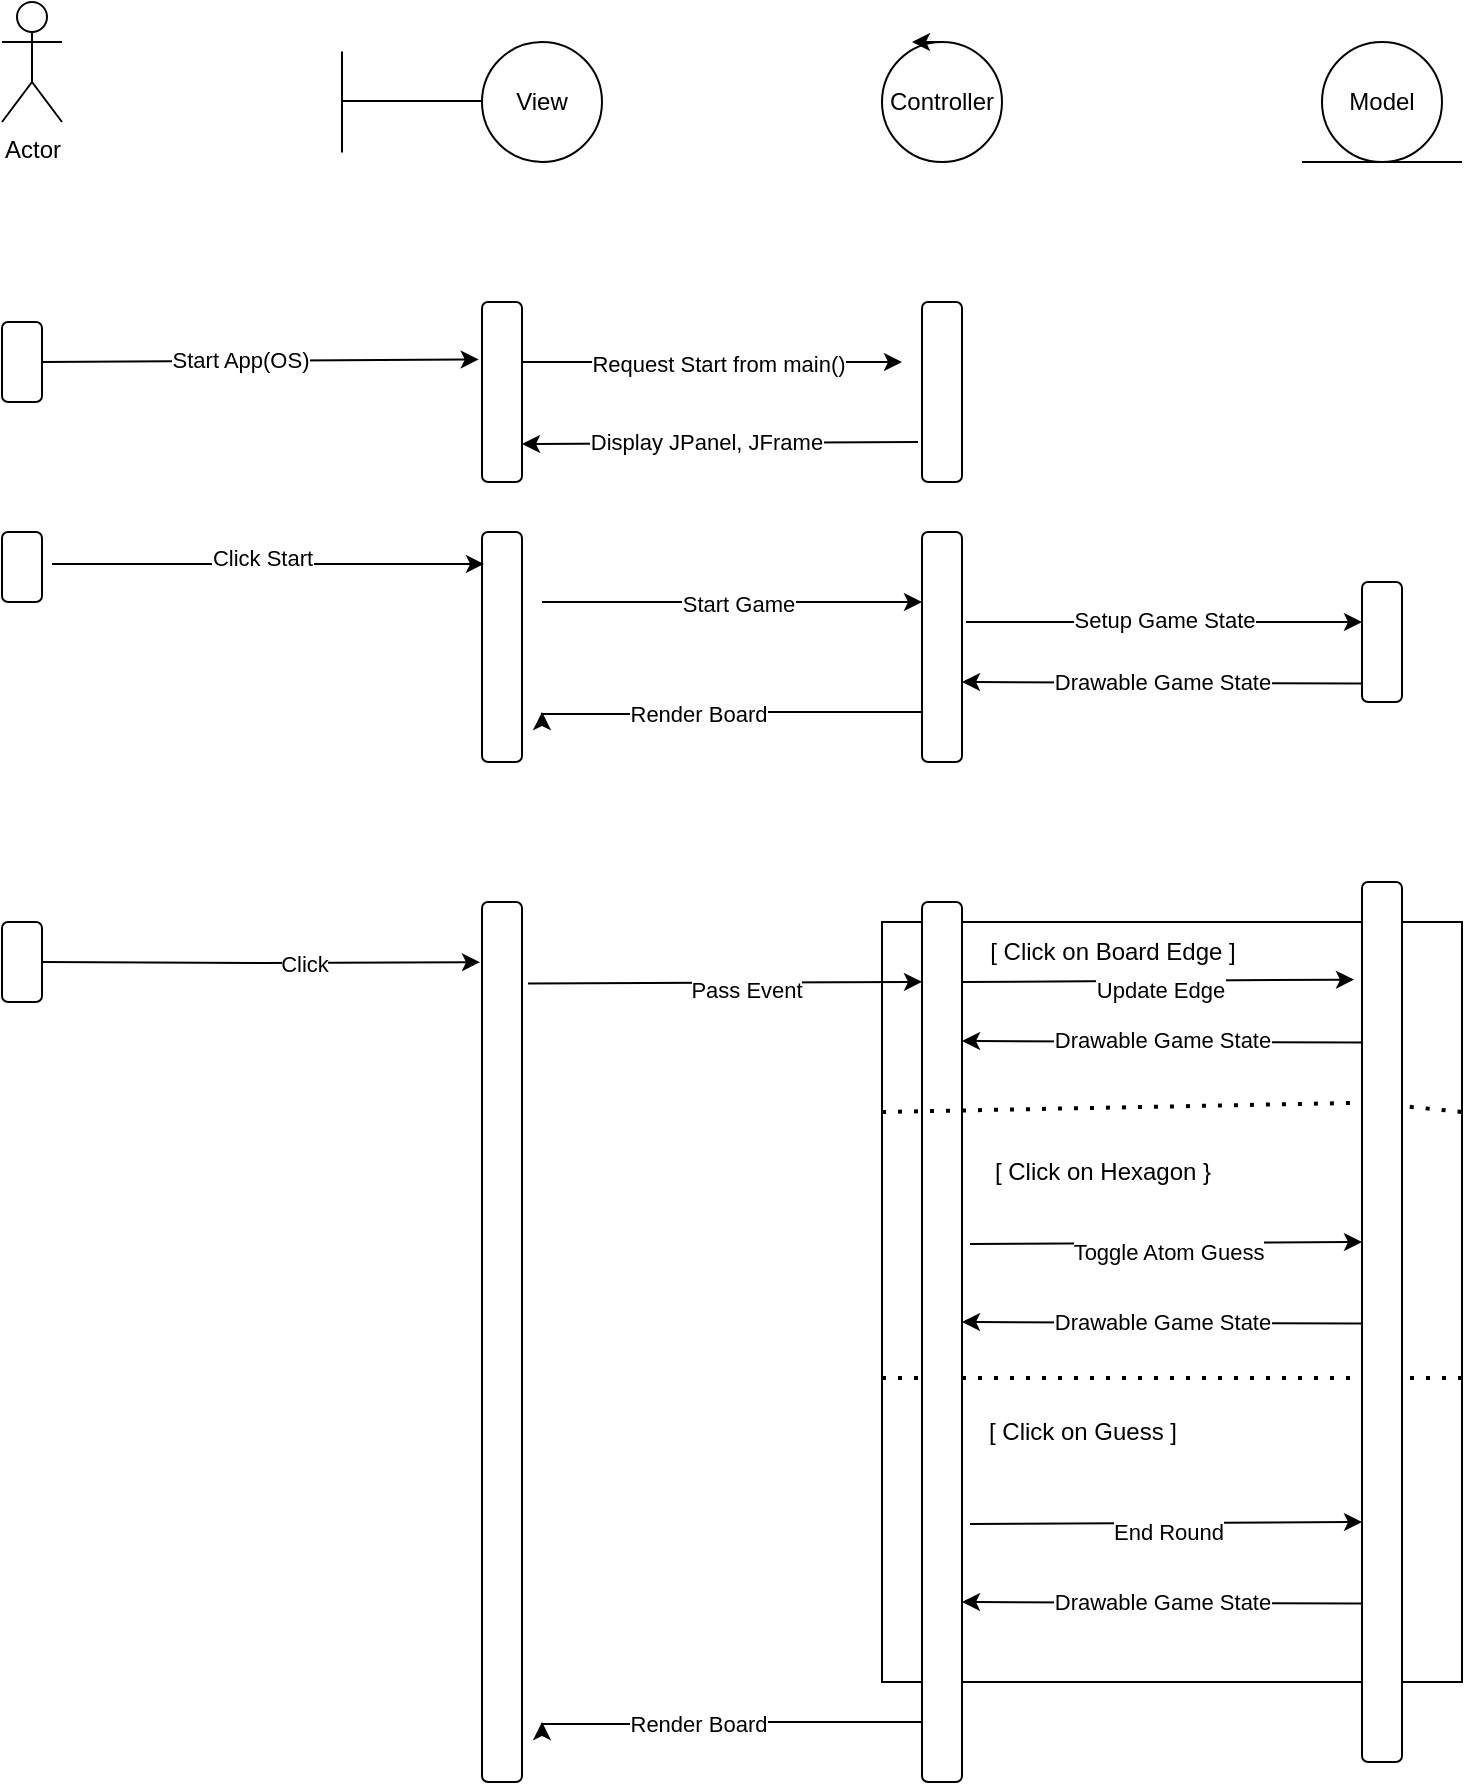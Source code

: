 <mxfile version="23.1.1" type="github">
  <diagram name="Page-1" id="0783ab3e-0a74-02c8-0abd-f7b4e66b4bec">
    <mxGraphModel dx="1434" dy="748" grid="1" gridSize="10" guides="1" tooltips="1" connect="1" arrows="1" fold="1" page="1" pageScale="1" pageWidth="850" pageHeight="1100" background="none" math="0" shadow="0">
      <root>
        <mxCell id="0" />
        <mxCell id="1" parent="0" />
        <mxCell id="0SJwV0g8CGnocQBkbz13-1" value="View" style="ellipse;whiteSpace=wrap;html=1;aspect=fixed;" parent="1" vertex="1">
          <mxGeometry x="270" y="80" width="60" height="60" as="geometry" />
        </mxCell>
        <mxCell id="0SJwV0g8CGnocQBkbz13-2" value="" style="endArrow=none;html=1;rounded=0;" parent="1" edge="1">
          <mxGeometry width="50" height="50" relative="1" as="geometry">
            <mxPoint x="200" y="109.5" as="sourcePoint" />
            <mxPoint x="270" y="109.5" as="targetPoint" />
          </mxGeometry>
        </mxCell>
        <mxCell id="0SJwV0g8CGnocQBkbz13-3" value="" style="endArrow=none;html=1;rounded=0;" parent="1" edge="1">
          <mxGeometry width="50" height="50" relative="1" as="geometry">
            <mxPoint x="200" y="84.75" as="sourcePoint" />
            <mxPoint x="200" y="135.25" as="targetPoint" />
          </mxGeometry>
        </mxCell>
        <mxCell id="0SJwV0g8CGnocQBkbz13-4" value="Controller" style="ellipse;whiteSpace=wrap;html=1;aspect=fixed;" parent="1" vertex="1">
          <mxGeometry x="470" y="80" width="60" height="60" as="geometry" />
        </mxCell>
        <mxCell id="0SJwV0g8CGnocQBkbz13-5" value="" style="endArrow=classic;html=1;rounded=0;" parent="1" edge="1">
          <mxGeometry width="50" height="50" relative="1" as="geometry">
            <mxPoint x="500" y="80" as="sourcePoint" />
            <mxPoint x="485" y="80" as="targetPoint" />
          </mxGeometry>
        </mxCell>
        <mxCell id="0SJwV0g8CGnocQBkbz13-6" value="Model" style="ellipse;whiteSpace=wrap;html=1;aspect=fixed;" parent="1" vertex="1">
          <mxGeometry x="690" y="80" width="60" height="60" as="geometry" />
        </mxCell>
        <mxCell id="0SJwV0g8CGnocQBkbz13-7" value="" style="endArrow=none;html=1;rounded=0;" parent="1" edge="1">
          <mxGeometry width="50" height="50" relative="1" as="geometry">
            <mxPoint x="680" y="140" as="sourcePoint" />
            <mxPoint x="760" y="140" as="targetPoint" />
          </mxGeometry>
        </mxCell>
        <mxCell id="0SJwV0g8CGnocQBkbz13-9" value="Actor" style="shape=umlActor;verticalLabelPosition=bottom;verticalAlign=top;html=1;" parent="1" vertex="1">
          <mxGeometry x="30" y="60" width="30" height="60" as="geometry" />
        </mxCell>
        <mxCell id="0SJwV0g8CGnocQBkbz13-10" value="" style="rounded=1;whiteSpace=wrap;html=1;" parent="1" vertex="1">
          <mxGeometry x="30" y="220" width="20" height="40" as="geometry" />
        </mxCell>
        <mxCell id="PHyB6LSXmocIQJ1nIGdY-13" style="edgeStyle=orthogonalEdgeStyle;rounded=0;orthogonalLoop=1;jettySize=auto;html=1;exitX=1.1;exitY=0.391;exitDx=0;exitDy=0;exitPerimeter=0;" parent="1" source="0os6ojd2CrY8je5XpONj-28" edge="1">
          <mxGeometry relative="1" as="geometry">
            <Array as="points" />
            <mxPoint x="420" y="370" as="sourcePoint" />
            <mxPoint x="710" y="370" as="targetPoint" />
          </mxGeometry>
        </mxCell>
        <mxCell id="PHyB6LSXmocIQJ1nIGdY-14" value="Setup Game State" style="edgeLabel;html=1;align=center;verticalAlign=middle;resizable=0;points=[];" parent="PHyB6LSXmocIQJ1nIGdY-13" vertex="1" connectable="0">
          <mxGeometry x="-0.461" y="-1" relative="1" as="geometry">
            <mxPoint x="45" y="-2" as="offset" />
          </mxGeometry>
        </mxCell>
        <mxCell id="PHyB6LSXmocIQJ1nIGdY-18" style="edgeStyle=orthogonalEdgeStyle;rounded=0;orthogonalLoop=1;jettySize=auto;html=1;" parent="1" edge="1">
          <mxGeometry relative="1" as="geometry">
            <mxPoint x="300" y="415" as="targetPoint" />
            <Array as="points">
              <mxPoint x="400" y="415" />
              <mxPoint x="400" y="416" />
            </Array>
            <mxPoint x="490" y="415" as="sourcePoint" />
          </mxGeometry>
        </mxCell>
        <mxCell id="PHyB6LSXmocIQJ1nIGdY-19" value="Render Board" style="edgeLabel;html=1;align=center;verticalAlign=middle;resizable=0;points=[];" parent="PHyB6LSXmocIQJ1nIGdY-18" vertex="1" connectable="0">
          <mxGeometry x="0.176" relative="1" as="geometry">
            <mxPoint as="offset" />
          </mxGeometry>
        </mxCell>
        <mxCell id="0SJwV0g8CGnocQBkbz13-18" value="" style="endArrow=classic;html=1;rounded=0;entryX=-0.081;entryY=0.443;entryDx=0;entryDy=0;entryPerimeter=0;" parent="1" edge="1">
          <mxGeometry width="50" height="50" relative="1" as="geometry">
            <mxPoint x="50" y="240" as="sourcePoint" />
            <mxPoint x="268.38" y="238.73" as="targetPoint" />
          </mxGeometry>
        </mxCell>
        <mxCell id="0SJwV0g8CGnocQBkbz13-19" value="Start App(OS)" style="edgeLabel;html=1;align=center;verticalAlign=middle;resizable=0;points=[];" parent="0SJwV0g8CGnocQBkbz13-18" vertex="1" connectable="0">
          <mxGeometry x="-0.095" y="1" relative="1" as="geometry">
            <mxPoint as="offset" />
          </mxGeometry>
        </mxCell>
        <mxCell id="0SJwV0g8CGnocQBkbz13-22" value="" style="endArrow=classic;html=1;rounded=0;" parent="1" edge="1">
          <mxGeometry width="50" height="50" relative="1" as="geometry">
            <mxPoint x="290" y="240" as="sourcePoint" />
            <mxPoint x="480" y="240" as="targetPoint" />
          </mxGeometry>
        </mxCell>
        <mxCell id="0SJwV0g8CGnocQBkbz13-23" value="Request Start from main()" style="edgeLabel;html=1;align=center;verticalAlign=middle;resizable=0;points=[];" parent="0SJwV0g8CGnocQBkbz13-22" vertex="1" connectable="0">
          <mxGeometry x="0.024" y="-1" relative="1" as="geometry">
            <mxPoint as="offset" />
          </mxGeometry>
        </mxCell>
        <mxCell id="0SJwV0g8CGnocQBkbz13-28" value="" style="endArrow=classic;html=1;rounded=0;" parent="1" edge="1">
          <mxGeometry width="50" height="50" relative="1" as="geometry">
            <mxPoint x="488" y="280" as="sourcePoint" />
            <mxPoint x="290" y="281" as="targetPoint" />
          </mxGeometry>
        </mxCell>
        <mxCell id="0SJwV0g8CGnocQBkbz13-29" value="Display JPanel, JFrame" style="edgeLabel;html=1;align=center;verticalAlign=middle;resizable=0;points=[];" parent="0SJwV0g8CGnocQBkbz13-28" vertex="1" connectable="0">
          <mxGeometry x="0.07" y="-1" relative="1" as="geometry">
            <mxPoint as="offset" />
          </mxGeometry>
        </mxCell>
        <mxCell id="0SJwV0g8CGnocQBkbz13-30" value="" style="rounded=1;whiteSpace=wrap;html=1;" parent="1" vertex="1">
          <mxGeometry x="30" y="325" width="20" height="35" as="geometry" />
        </mxCell>
        <mxCell id="0SJwV0g8CGnocQBkbz13-31" value="" style="rounded=1;whiteSpace=wrap;html=1;" parent="1" vertex="1">
          <mxGeometry x="270" y="325" width="20" height="115" as="geometry" />
        </mxCell>
        <mxCell id="0SJwV0g8CGnocQBkbz13-32" value="" style="endArrow=classic;html=1;rounded=0;exitX=1.1;exitY=0.16;exitDx=0;exitDy=0;exitPerimeter=0;entryX=-0.1;entryY=0.145;entryDx=0;entryDy=0;entryPerimeter=0;" parent="1" edge="1">
          <mxGeometry width="50" height="50" relative="1" as="geometry">
            <mxPoint x="55" y="341" as="sourcePoint" />
            <mxPoint x="271" y="340.95" as="targetPoint" />
          </mxGeometry>
        </mxCell>
        <mxCell id="PHyB6LSXmocIQJ1nIGdY-10" value="&lt;div&gt;Click Start&lt;/div&gt;" style="edgeLabel;html=1;align=center;verticalAlign=middle;resizable=0;points=[];" parent="0SJwV0g8CGnocQBkbz13-32" vertex="1" connectable="0">
          <mxGeometry x="-0.028" y="3" relative="1" as="geometry">
            <mxPoint as="offset" />
          </mxGeometry>
        </mxCell>
        <mxCell id="PHyB6LSXmocIQJ1nIGdY-22" style="edgeStyle=orthogonalEdgeStyle;rounded=0;orthogonalLoop=1;jettySize=auto;html=1;entryX=-0.05;entryY=0.093;entryDx=0;entryDy=0;entryPerimeter=0;" parent="1" edge="1">
          <mxGeometry relative="1" as="geometry">
            <mxPoint x="50" y="540" as="sourcePoint" />
            <mxPoint x="269" y="540.105" as="targetPoint" />
          </mxGeometry>
        </mxCell>
        <mxCell id="PHyB6LSXmocIQJ1nIGdY-23" value="Click" style="edgeLabel;html=1;align=center;verticalAlign=middle;resizable=0;points=[];" parent="PHyB6LSXmocIQJ1nIGdY-22" vertex="1" connectable="0">
          <mxGeometry x="0.196" relative="1" as="geometry">
            <mxPoint as="offset" />
          </mxGeometry>
        </mxCell>
        <mxCell id="PHyB6LSXmocIQJ1nIGdY-27" value="" style="endArrow=classic;html=1;rounded=0;exitX=1.15;exitY=0.115;exitDx=0;exitDy=0;exitPerimeter=0;entryX=0.48;entryY=0.163;entryDx=0;entryDy=0;entryPerimeter=0;" parent="1" edge="1">
          <mxGeometry width="50" height="50" relative="1" as="geometry">
            <mxPoint x="293" y="550.775" as="sourcePoint" />
            <mxPoint x="490" y="549.935" as="targetPoint" />
          </mxGeometry>
        </mxCell>
        <mxCell id="PHyB6LSXmocIQJ1nIGdY-29" value="Pass Event" style="edgeLabel;html=1;align=center;verticalAlign=middle;resizable=0;points=[];" parent="PHyB6LSXmocIQJ1nIGdY-27" vertex="1" connectable="0">
          <mxGeometry x="0.102" y="-3" relative="1" as="geometry">
            <mxPoint as="offset" />
          </mxGeometry>
        </mxCell>
        <mxCell id="PHyB6LSXmocIQJ1nIGdY-28" value="[ Click on Board Edge ]" style="text;html=1;align=center;verticalAlign=middle;resizable=0;points=[];autosize=1;strokeColor=none;fillColor=none;" parent="1" vertex="1">
          <mxGeometry x="510" y="520" width="150" height="30" as="geometry" />
        </mxCell>
        <mxCell id="PHyB6LSXmocIQJ1nIGdY-32" value="" style="rounded=0;whiteSpace=wrap;html=1;fillColor=none;" parent="1" vertex="1">
          <mxGeometry x="470" y="520" width="290" height="380" as="geometry" />
        </mxCell>
        <mxCell id="PHyB6LSXmocIQJ1nIGdY-31" value="" style="endArrow=classic;html=1;rounded=0;entryX=-0.2;entryY=0.46;entryDx=0;entryDy=0;entryPerimeter=0;" parent="1" edge="1">
          <mxGeometry width="50" height="50" relative="1" as="geometry">
            <mxPoint x="510" y="550" as="sourcePoint" />
            <mxPoint x="706" y="548.8" as="targetPoint" />
          </mxGeometry>
        </mxCell>
        <mxCell id="PHyB6LSXmocIQJ1nIGdY-33" value="Update Edge" style="edgeLabel;html=1;align=center;verticalAlign=middle;resizable=0;points=[];" parent="PHyB6LSXmocIQJ1nIGdY-31" vertex="1" connectable="0">
          <mxGeometry x="0.011" y="-4" relative="1" as="geometry">
            <mxPoint as="offset" />
          </mxGeometry>
        </mxCell>
        <mxCell id="0os6ojd2CrY8je5XpONj-5" value="" style="endArrow=classic;html=1;rounded=0;entryX=-0.2;entryY=0.46;entryDx=0;entryDy=0;entryPerimeter=0;" edge="1" parent="1">
          <mxGeometry width="50" height="50" relative="1" as="geometry">
            <mxPoint x="514" y="681" as="sourcePoint" />
            <mxPoint x="710" y="680" as="targetPoint" />
          </mxGeometry>
        </mxCell>
        <mxCell id="0os6ojd2CrY8je5XpONj-6" value="Toggle Atom Guess" style="edgeLabel;html=1;align=center;verticalAlign=middle;resizable=0;points=[];" vertex="1" connectable="0" parent="0os6ojd2CrY8je5XpONj-5">
          <mxGeometry x="0.011" y="-4" relative="1" as="geometry">
            <mxPoint as="offset" />
          </mxGeometry>
        </mxCell>
        <mxCell id="0os6ojd2CrY8je5XpONj-7" value="" style="endArrow=classic;html=1;rounded=0;entryX=-0.2;entryY=0.46;entryDx=0;entryDy=0;entryPerimeter=0;" edge="1" parent="1">
          <mxGeometry width="50" height="50" relative="1" as="geometry">
            <mxPoint x="514" y="821" as="sourcePoint" />
            <mxPoint x="710" y="820" as="targetPoint" />
          </mxGeometry>
        </mxCell>
        <mxCell id="0os6ojd2CrY8je5XpONj-8" value="End Round" style="edgeLabel;html=1;align=center;verticalAlign=middle;resizable=0;points=[];" vertex="1" connectable="0" parent="0os6ojd2CrY8je5XpONj-7">
          <mxGeometry x="0.011" y="-4" relative="1" as="geometry">
            <mxPoint as="offset" />
          </mxGeometry>
        </mxCell>
        <mxCell id="0os6ojd2CrY8je5XpONj-9" value="" style="endArrow=none;dashed=1;html=1;dashPattern=1 3;strokeWidth=2;rounded=0;exitX=0;exitY=0.25;exitDx=0;exitDy=0;entryX=1;entryY=0.25;entryDx=0;entryDy=0;" edge="1" parent="1" source="0os6ojd2CrY8je5XpONj-34" target="PHyB6LSXmocIQJ1nIGdY-32">
          <mxGeometry width="50" height="50" relative="1" as="geometry">
            <mxPoint x="650" y="680" as="sourcePoint" />
            <mxPoint x="700" y="630" as="targetPoint" />
          </mxGeometry>
        </mxCell>
        <mxCell id="0os6ojd2CrY8je5XpONj-11" value="[ Click on Hexagon }" style="text;html=1;align=center;verticalAlign=middle;resizable=0;points=[];autosize=1;strokeColor=none;fillColor=none;" vertex="1" parent="1">
          <mxGeometry x="510" y="630" width="140" height="30" as="geometry" />
        </mxCell>
        <mxCell id="0os6ojd2CrY8je5XpONj-12" value="[ Click on Guess ]" style="text;html=1;align=center;verticalAlign=middle;resizable=0;points=[];autosize=1;strokeColor=none;fillColor=none;" vertex="1" parent="1">
          <mxGeometry x="510" y="760" width="120" height="30" as="geometry" />
        </mxCell>
        <mxCell id="0os6ojd2CrY8je5XpONj-13" style="edgeStyle=orthogonalEdgeStyle;rounded=0;orthogonalLoop=1;jettySize=auto;html=1;" edge="1" parent="1">
          <mxGeometry relative="1" as="geometry">
            <mxPoint x="300" y="920" as="targetPoint" />
            <Array as="points">
              <mxPoint x="400" y="920" />
              <mxPoint x="400" y="921" />
            </Array>
            <mxPoint x="490" y="920" as="sourcePoint" />
          </mxGeometry>
        </mxCell>
        <mxCell id="0os6ojd2CrY8je5XpONj-14" value="Render Board" style="edgeLabel;html=1;align=center;verticalAlign=middle;resizable=0;points=[];" vertex="1" connectable="0" parent="0os6ojd2CrY8je5XpONj-13">
          <mxGeometry x="0.176" relative="1" as="geometry">
            <mxPoint as="offset" />
          </mxGeometry>
        </mxCell>
        <mxCell id="0os6ojd2CrY8je5XpONj-15" value="" style="endArrow=classic;html=1;rounded=0;entryX=1;entryY=0.493;entryDx=0;entryDy=0;entryPerimeter=0;" edge="1" parent="1">
          <mxGeometry width="50" height="50" relative="1" as="geometry">
            <mxPoint x="710" y="580.31" as="sourcePoint" />
            <mxPoint x="510" y="579.5" as="targetPoint" />
          </mxGeometry>
        </mxCell>
        <mxCell id="0os6ojd2CrY8je5XpONj-16" value="Drawable Game State" style="edgeLabel;html=1;align=center;verticalAlign=middle;resizable=0;points=[];" vertex="1" connectable="0" parent="0os6ojd2CrY8je5XpONj-15">
          <mxGeometry x="0.041" y="-1" relative="1" as="geometry">
            <mxPoint x="4" as="offset" />
          </mxGeometry>
        </mxCell>
        <mxCell id="0os6ojd2CrY8je5XpONj-17" value="" style="endArrow=classic;html=1;rounded=0;entryX=1;entryY=0.493;entryDx=0;entryDy=0;entryPerimeter=0;" edge="1" parent="1">
          <mxGeometry width="50" height="50" relative="1" as="geometry">
            <mxPoint x="710" y="720.81" as="sourcePoint" />
            <mxPoint x="510" y="720" as="targetPoint" />
          </mxGeometry>
        </mxCell>
        <mxCell id="0os6ojd2CrY8je5XpONj-18" value="Drawable Game State" style="edgeLabel;html=1;align=center;verticalAlign=middle;resizable=0;points=[];" vertex="1" connectable="0" parent="0os6ojd2CrY8je5XpONj-17">
          <mxGeometry x="0.041" y="-1" relative="1" as="geometry">
            <mxPoint x="4" as="offset" />
          </mxGeometry>
        </mxCell>
        <mxCell id="0os6ojd2CrY8je5XpONj-19" value="" style="endArrow=classic;html=1;rounded=0;entryX=1;entryY=0.493;entryDx=0;entryDy=0;entryPerimeter=0;" edge="1" parent="1">
          <mxGeometry width="50" height="50" relative="1" as="geometry">
            <mxPoint x="710" y="860.81" as="sourcePoint" />
            <mxPoint x="510" y="860" as="targetPoint" />
          </mxGeometry>
        </mxCell>
        <mxCell id="0os6ojd2CrY8je5XpONj-20" value="Drawable Game State" style="edgeLabel;html=1;align=center;verticalAlign=middle;resizable=0;points=[];" vertex="1" connectable="0" parent="0os6ojd2CrY8je5XpONj-19">
          <mxGeometry x="0.041" y="-1" relative="1" as="geometry">
            <mxPoint x="4" as="offset" />
          </mxGeometry>
        </mxCell>
        <mxCell id="0os6ojd2CrY8je5XpONj-24" value="" style="endArrow=none;dashed=1;html=1;dashPattern=1 3;strokeWidth=2;rounded=0;entryX=-0.017;entryY=0.6;entryDx=0;entryDy=0;entryPerimeter=0;exitX=1;exitY=0.6;exitDx=0;exitDy=0;exitPerimeter=0;" edge="1" parent="1" source="PHyB6LSXmocIQJ1nIGdY-32" target="PHyB6LSXmocIQJ1nIGdY-32">
          <mxGeometry width="50" height="50" relative="1" as="geometry">
            <mxPoint x="650" y="740" as="sourcePoint" />
            <mxPoint x="700" y="690" as="targetPoint" />
          </mxGeometry>
        </mxCell>
        <mxCell id="0os6ojd2CrY8je5XpONj-27" value="" style="rounded=1;whiteSpace=wrap;html=1;" vertex="1" parent="1">
          <mxGeometry x="490" y="210" width="20" height="90" as="geometry" />
        </mxCell>
        <mxCell id="0os6ojd2CrY8je5XpONj-28" value="" style="rounded=1;whiteSpace=wrap;html=1;" vertex="1" parent="1">
          <mxGeometry x="490" y="325" width="20" height="115" as="geometry" />
        </mxCell>
        <mxCell id="0os6ojd2CrY8je5XpONj-29" value="" style="rounded=1;whiteSpace=wrap;html=1;" vertex="1" parent="1">
          <mxGeometry x="710" y="350" width="20" height="60" as="geometry" />
        </mxCell>
        <mxCell id="0os6ojd2CrY8je5XpONj-30" value="" style="rounded=1;whiteSpace=wrap;html=1;" vertex="1" parent="1">
          <mxGeometry x="270" y="210" width="20" height="90" as="geometry" />
        </mxCell>
        <mxCell id="0os6ojd2CrY8je5XpONj-31" value="" style="rounded=1;whiteSpace=wrap;html=1;" vertex="1" parent="1">
          <mxGeometry x="30" y="520" width="20" height="40" as="geometry" />
        </mxCell>
        <mxCell id="0os6ojd2CrY8je5XpONj-32" value="" style="rounded=1;whiteSpace=wrap;html=1;" vertex="1" parent="1">
          <mxGeometry x="270" y="510" width="20" height="440" as="geometry" />
        </mxCell>
        <mxCell id="0os6ojd2CrY8je5XpONj-33" value="" style="rounded=1;whiteSpace=wrap;html=1;" vertex="1" parent="1">
          <mxGeometry x="490" y="510" width="20" height="440" as="geometry" />
        </mxCell>
        <mxCell id="0os6ojd2CrY8je5XpONj-35" value="" style="endArrow=none;dashed=1;html=1;dashPattern=1 3;strokeWidth=2;rounded=0;exitX=0;exitY=0.25;exitDx=0;exitDy=0;entryX=1;entryY=0.25;entryDx=0;entryDy=0;" edge="1" parent="1" source="PHyB6LSXmocIQJ1nIGdY-32" target="0os6ojd2CrY8je5XpONj-34">
          <mxGeometry width="50" height="50" relative="1" as="geometry">
            <mxPoint x="470" y="615" as="sourcePoint" />
            <mxPoint x="760" y="615" as="targetPoint" />
          </mxGeometry>
        </mxCell>
        <mxCell id="0os6ojd2CrY8je5XpONj-34" value="" style="rounded=1;whiteSpace=wrap;html=1;" vertex="1" parent="1">
          <mxGeometry x="710" y="500" width="20" height="440" as="geometry" />
        </mxCell>
        <mxCell id="0os6ojd2CrY8je5XpONj-36" value="" style="endArrow=classic;html=1;rounded=0;entryX=1;entryY=0.493;entryDx=0;entryDy=0;entryPerimeter=0;" edge="1" parent="1">
          <mxGeometry width="50" height="50" relative="1" as="geometry">
            <mxPoint x="710" y="400.81" as="sourcePoint" />
            <mxPoint x="510" y="400" as="targetPoint" />
          </mxGeometry>
        </mxCell>
        <mxCell id="0os6ojd2CrY8je5XpONj-37" value="Drawable Game State" style="edgeLabel;html=1;align=center;verticalAlign=middle;resizable=0;points=[];" vertex="1" connectable="0" parent="0os6ojd2CrY8je5XpONj-36">
          <mxGeometry x="0.041" y="-1" relative="1" as="geometry">
            <mxPoint x="4" as="offset" />
          </mxGeometry>
        </mxCell>
        <mxCell id="0os6ojd2CrY8je5XpONj-39" value="" style="endArrow=classic;html=1;rounded=0;" edge="1" parent="1">
          <mxGeometry width="50" height="50" relative="1" as="geometry">
            <mxPoint x="300" y="360" as="sourcePoint" />
            <mxPoint x="490" y="360" as="targetPoint" />
          </mxGeometry>
        </mxCell>
        <mxCell id="0os6ojd2CrY8je5XpONj-40" value="Start Game" style="edgeLabel;html=1;align=center;verticalAlign=middle;resizable=0;points=[];" vertex="1" connectable="0" parent="0os6ojd2CrY8je5XpONj-39">
          <mxGeometry x="0.024" y="-1" relative="1" as="geometry">
            <mxPoint as="offset" />
          </mxGeometry>
        </mxCell>
      </root>
    </mxGraphModel>
  </diagram>
</mxfile>
